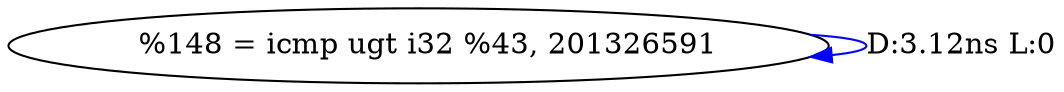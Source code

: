 digraph {
Node0x306f2a0[label="  %148 = icmp ugt i32 %43, 201326591"];
Node0x306f2a0 -> Node0x306f2a0[label="D:3.12ns L:0",color=blue];
}
